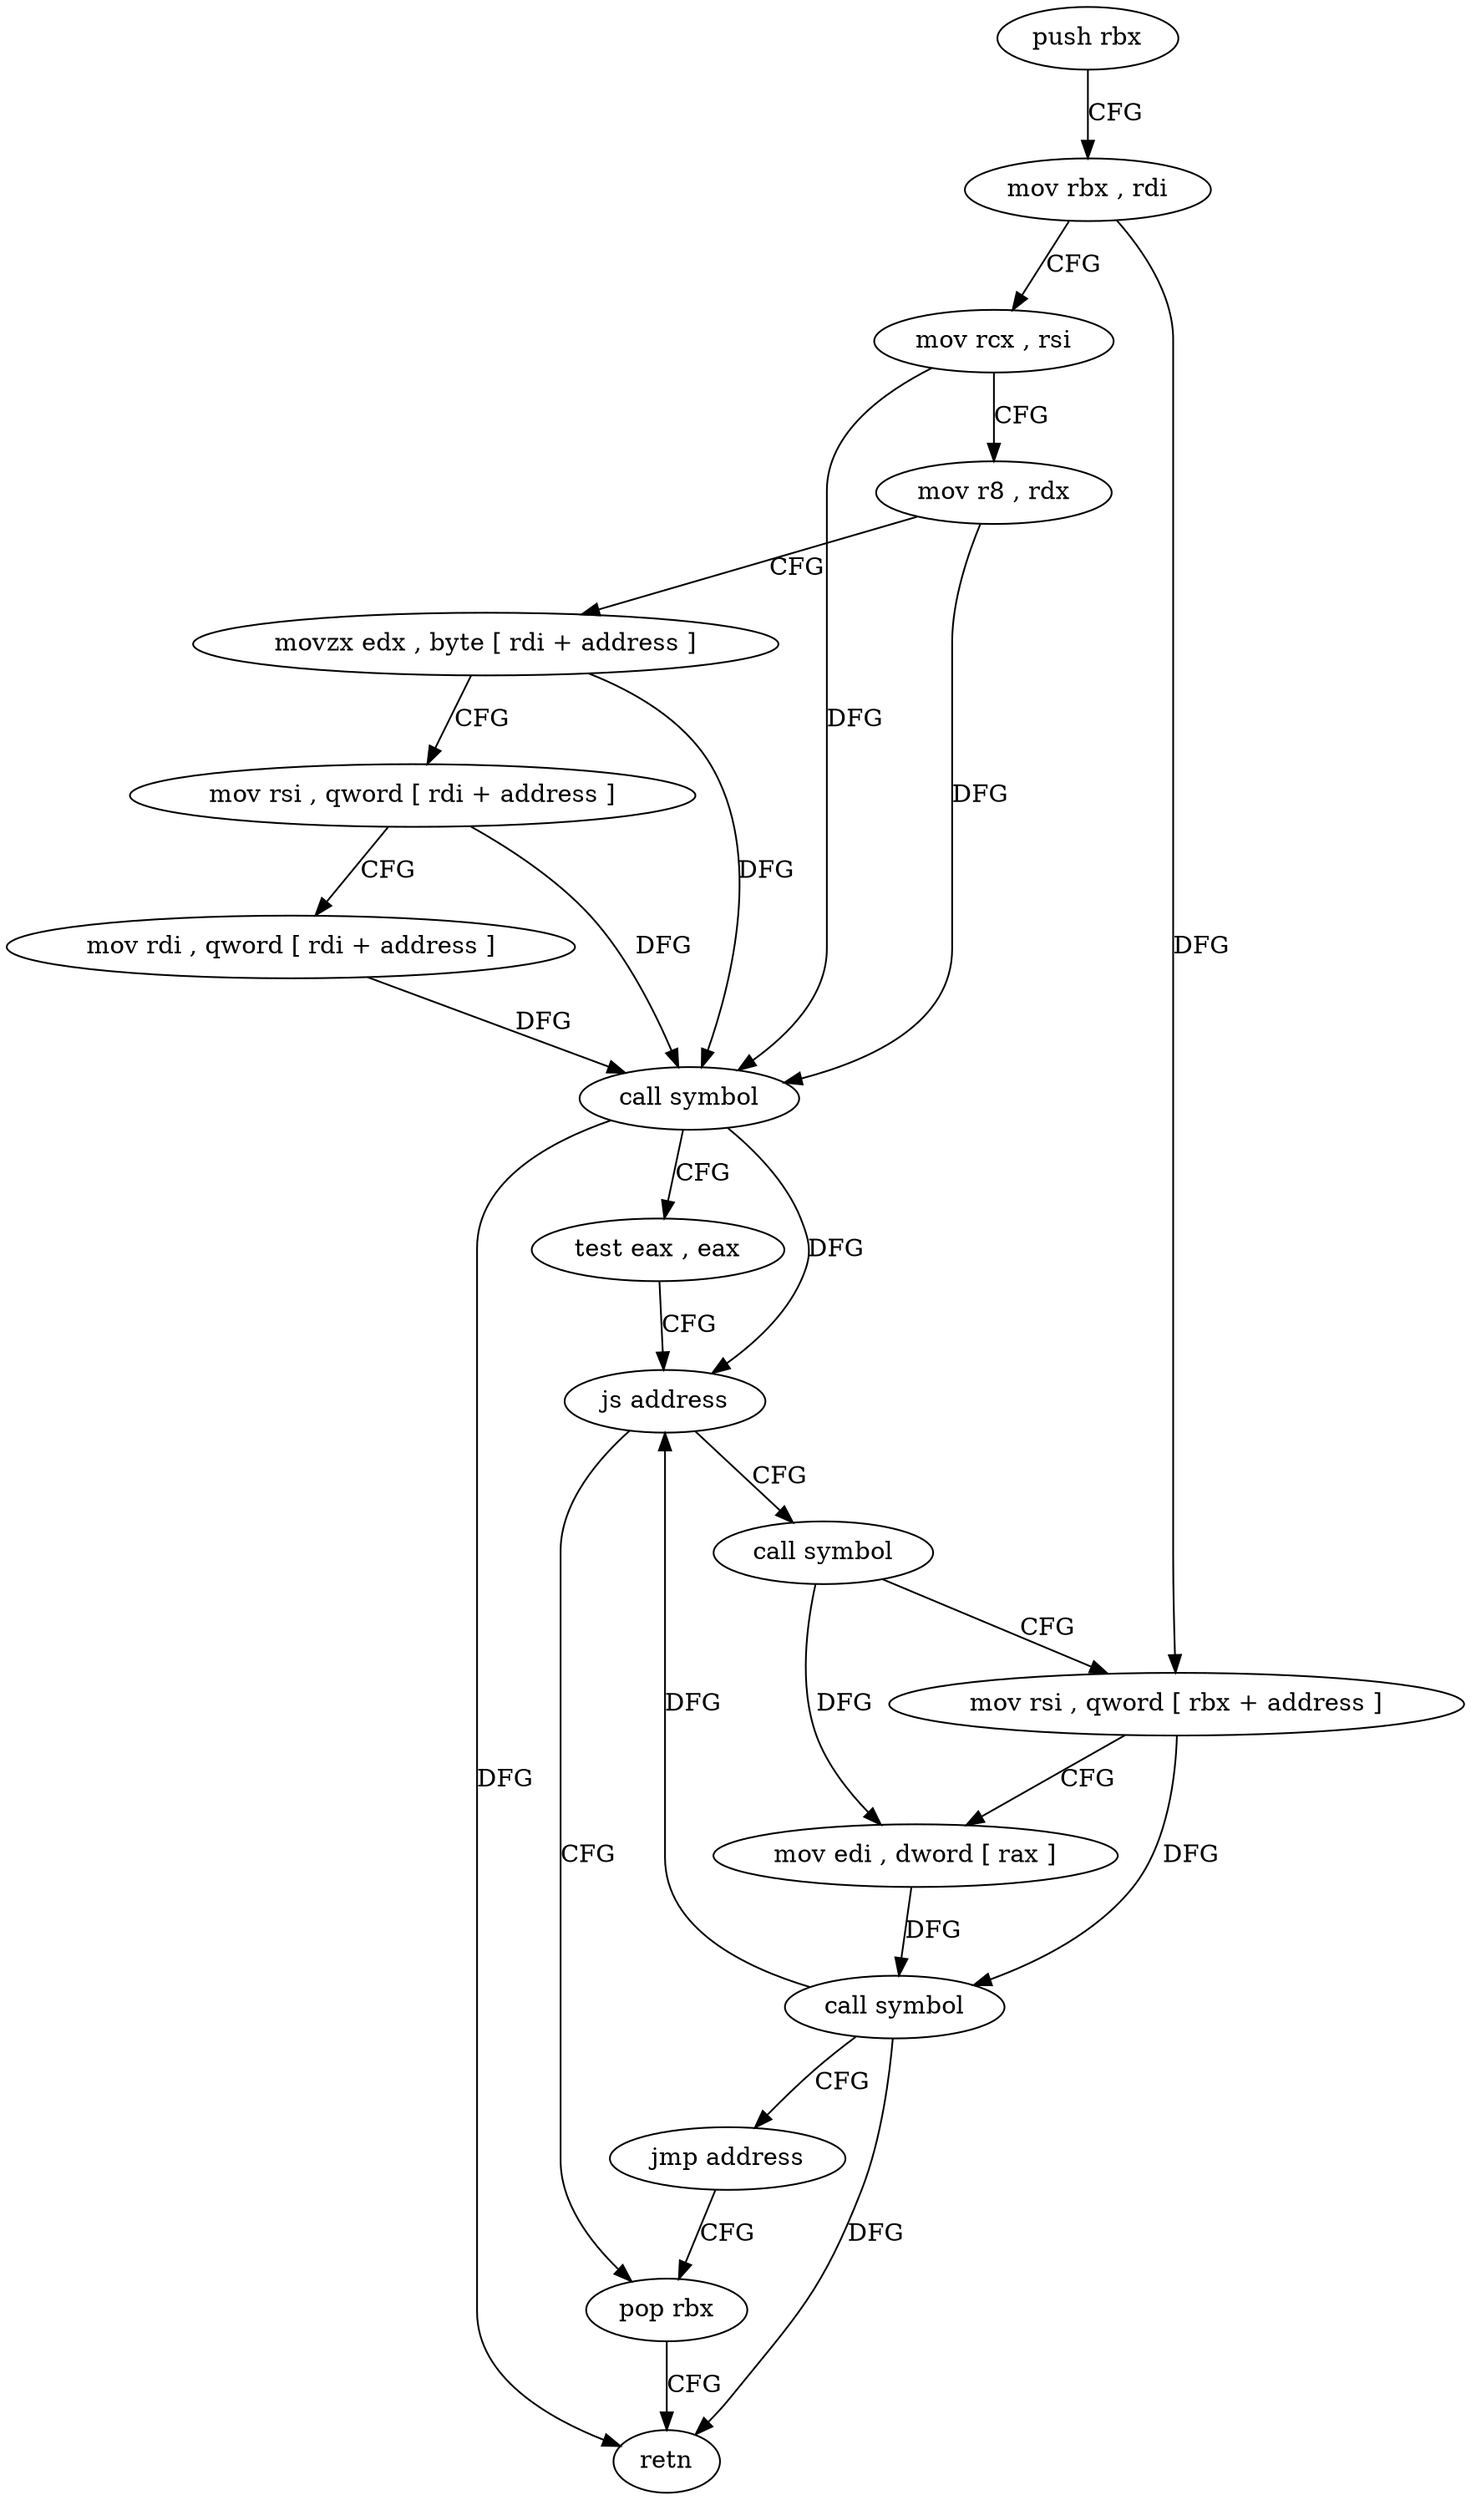 digraph "func" {
"4236084" [label = "push rbx" ]
"4236085" [label = "mov rbx , rdi" ]
"4236088" [label = "mov rcx , rsi" ]
"4236091" [label = "mov r8 , rdx" ]
"4236094" [label = "movzx edx , byte [ rdi + address ]" ]
"4236098" [label = "mov rsi , qword [ rdi + address ]" ]
"4236102" [label = "mov rdi , qword [ rdi + address ]" ]
"4236106" [label = "call symbol" ]
"4236111" [label = "test eax , eax" ]
"4236113" [label = "js address" ]
"4236117" [label = "call symbol" ]
"4236115" [label = "pop rbx" ]
"4236122" [label = "mov rsi , qword [ rbx + address ]" ]
"4236126" [label = "mov edi , dword [ rax ]" ]
"4236128" [label = "call symbol" ]
"4236133" [label = "jmp address" ]
"4236116" [label = "retn" ]
"4236084" -> "4236085" [ label = "CFG" ]
"4236085" -> "4236088" [ label = "CFG" ]
"4236085" -> "4236122" [ label = "DFG" ]
"4236088" -> "4236091" [ label = "CFG" ]
"4236088" -> "4236106" [ label = "DFG" ]
"4236091" -> "4236094" [ label = "CFG" ]
"4236091" -> "4236106" [ label = "DFG" ]
"4236094" -> "4236098" [ label = "CFG" ]
"4236094" -> "4236106" [ label = "DFG" ]
"4236098" -> "4236102" [ label = "CFG" ]
"4236098" -> "4236106" [ label = "DFG" ]
"4236102" -> "4236106" [ label = "DFG" ]
"4236106" -> "4236111" [ label = "CFG" ]
"4236106" -> "4236113" [ label = "DFG" ]
"4236106" -> "4236116" [ label = "DFG" ]
"4236111" -> "4236113" [ label = "CFG" ]
"4236113" -> "4236117" [ label = "CFG" ]
"4236113" -> "4236115" [ label = "CFG" ]
"4236117" -> "4236122" [ label = "CFG" ]
"4236117" -> "4236126" [ label = "DFG" ]
"4236115" -> "4236116" [ label = "CFG" ]
"4236122" -> "4236126" [ label = "CFG" ]
"4236122" -> "4236128" [ label = "DFG" ]
"4236126" -> "4236128" [ label = "DFG" ]
"4236128" -> "4236133" [ label = "CFG" ]
"4236128" -> "4236113" [ label = "DFG" ]
"4236128" -> "4236116" [ label = "DFG" ]
"4236133" -> "4236115" [ label = "CFG" ]
}
